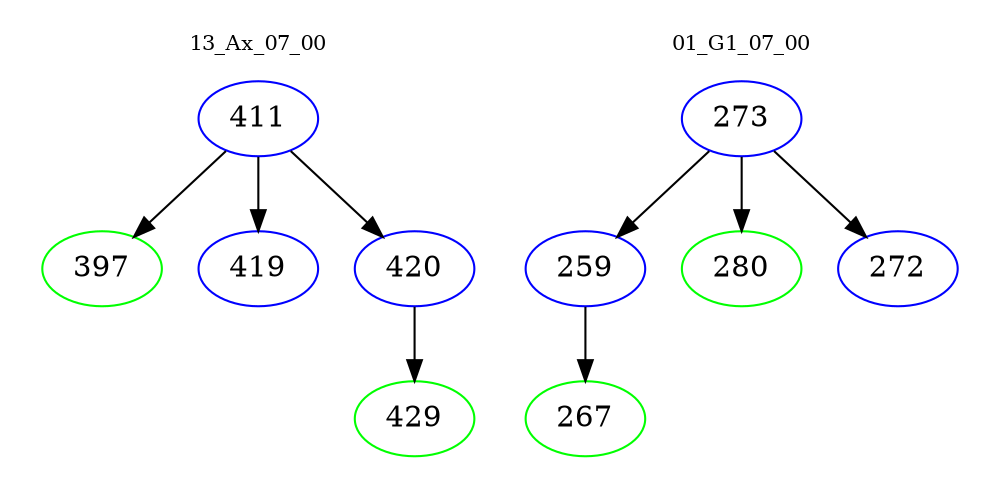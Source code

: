 digraph{
subgraph cluster_0 {
color = white
label = "13_Ax_07_00";
fontsize=10;
T0_411 [label="411", color="blue"]
T0_411 -> T0_397 [color="black"]
T0_397 [label="397", color="green"]
T0_411 -> T0_419 [color="black"]
T0_419 [label="419", color="blue"]
T0_411 -> T0_420 [color="black"]
T0_420 [label="420", color="blue"]
T0_420 -> T0_429 [color="black"]
T0_429 [label="429", color="green"]
}
subgraph cluster_1 {
color = white
label = "01_G1_07_00";
fontsize=10;
T1_273 [label="273", color="blue"]
T1_273 -> T1_259 [color="black"]
T1_259 [label="259", color="blue"]
T1_259 -> T1_267 [color="black"]
T1_267 [label="267", color="green"]
T1_273 -> T1_280 [color="black"]
T1_280 [label="280", color="green"]
T1_273 -> T1_272 [color="black"]
T1_272 [label="272", color="blue"]
}
}
